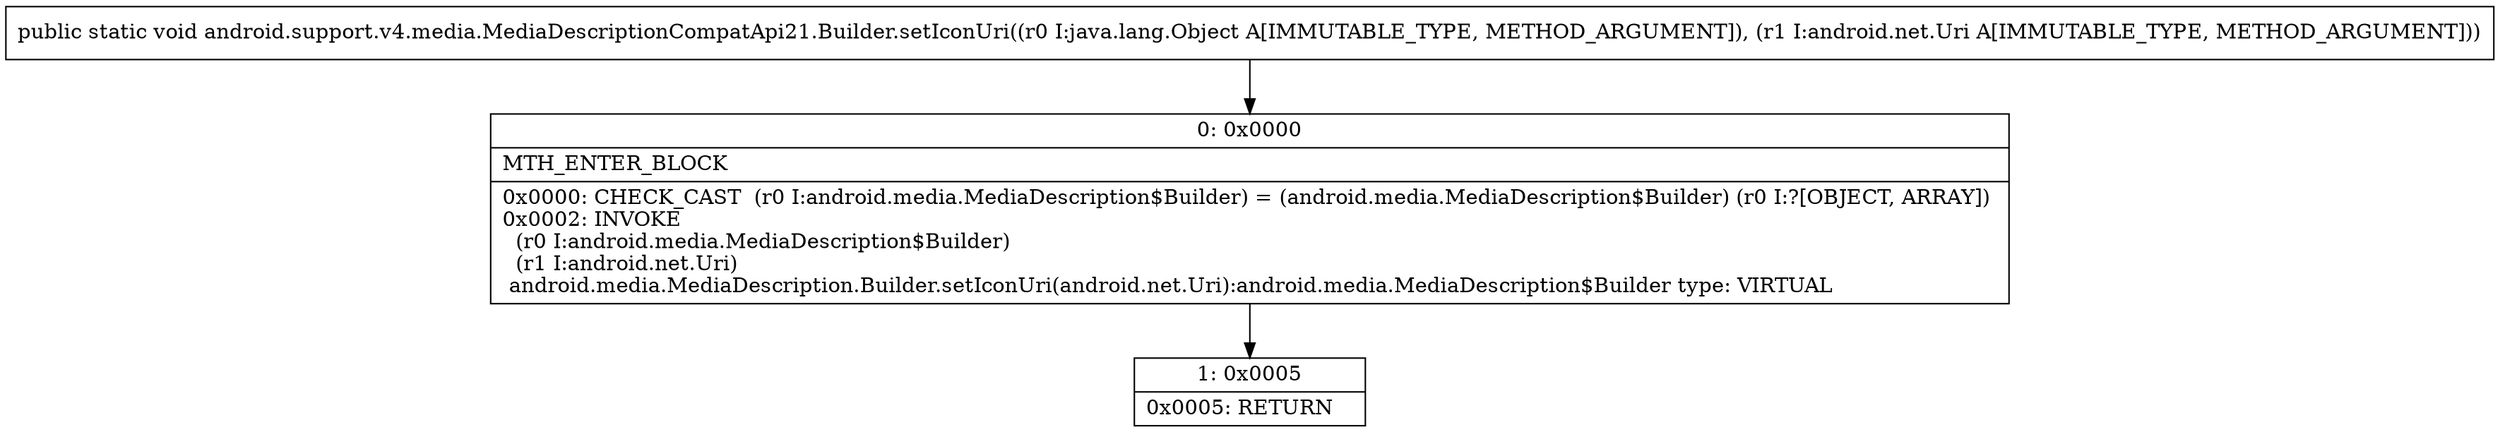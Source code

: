 digraph "CFG forandroid.support.v4.media.MediaDescriptionCompatApi21.Builder.setIconUri(Ljava\/lang\/Object;Landroid\/net\/Uri;)V" {
Node_0 [shape=record,label="{0\:\ 0x0000|MTH_ENTER_BLOCK\l|0x0000: CHECK_CAST  (r0 I:android.media.MediaDescription$Builder) = (android.media.MediaDescription$Builder) (r0 I:?[OBJECT, ARRAY]) \l0x0002: INVOKE  \l  (r0 I:android.media.MediaDescription$Builder)\l  (r1 I:android.net.Uri)\l android.media.MediaDescription.Builder.setIconUri(android.net.Uri):android.media.MediaDescription$Builder type: VIRTUAL \l}"];
Node_1 [shape=record,label="{1\:\ 0x0005|0x0005: RETURN   \l}"];
MethodNode[shape=record,label="{public static void android.support.v4.media.MediaDescriptionCompatApi21.Builder.setIconUri((r0 I:java.lang.Object A[IMMUTABLE_TYPE, METHOD_ARGUMENT]), (r1 I:android.net.Uri A[IMMUTABLE_TYPE, METHOD_ARGUMENT])) }"];
MethodNode -> Node_0;
Node_0 -> Node_1;
}

